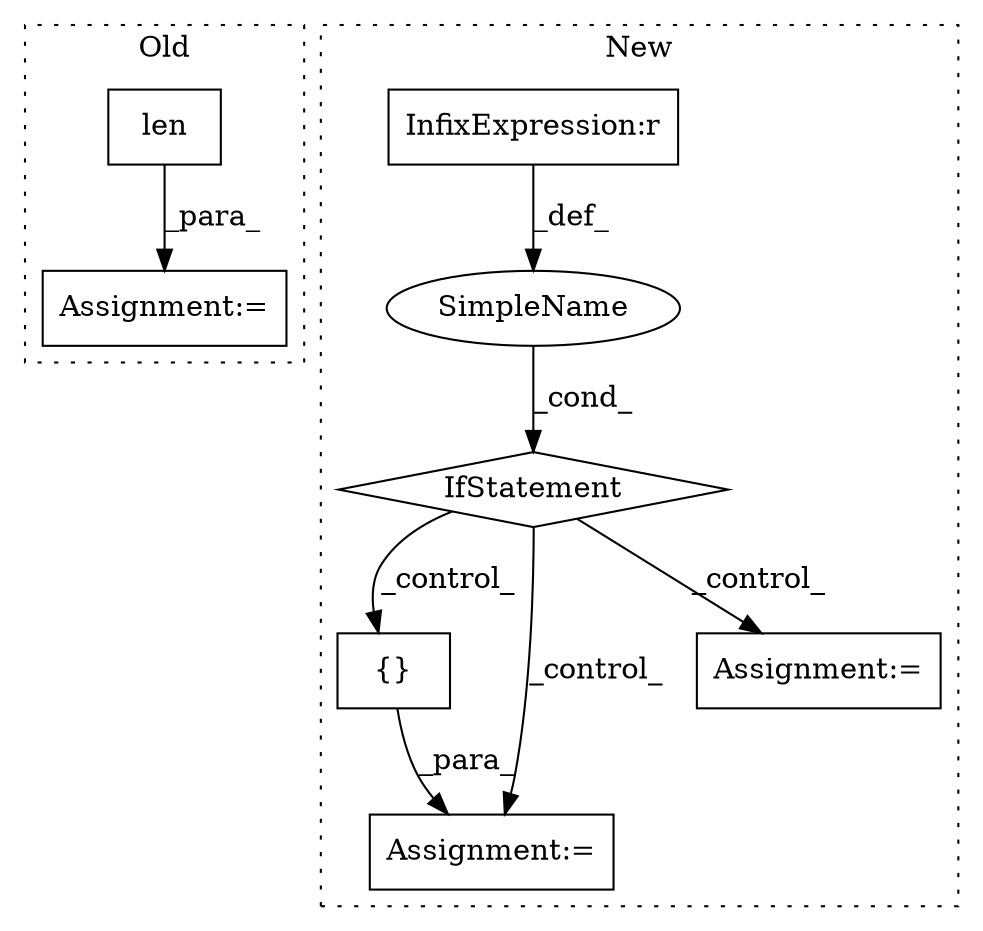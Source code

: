 digraph G {
subgraph cluster0 {
1 [label="len" a="32" s="2420,2430" l="4,1" shape="box"];
7 [label="Assignment:=" a="7" s="2353,2436" l="53,2" shape="box"];
label = "Old";
style="dotted";
}
subgraph cluster1 {
2 [label="{}" a="4" s="3091,3096" l="1,1" shape="box"];
3 [label="Assignment:=" a="7" s="3060" l="1" shape="box"];
4 [label="SimpleName" a="42" s="" l="" shape="ellipse"];
5 [label="IfStatement" a="25" s="3034,3047" l="4,2" shape="diamond"];
6 [label="Assignment:=" a="7" s="3222" l="1" shape="box"];
8 [label="InfixExpression:r" a="27" s="3039" l="4" shape="box"];
label = "New";
style="dotted";
}
1 -> 7 [label="_para_"];
2 -> 3 [label="_para_"];
4 -> 5 [label="_cond_"];
5 -> 2 [label="_control_"];
5 -> 3 [label="_control_"];
5 -> 6 [label="_control_"];
8 -> 4 [label="_def_"];
}